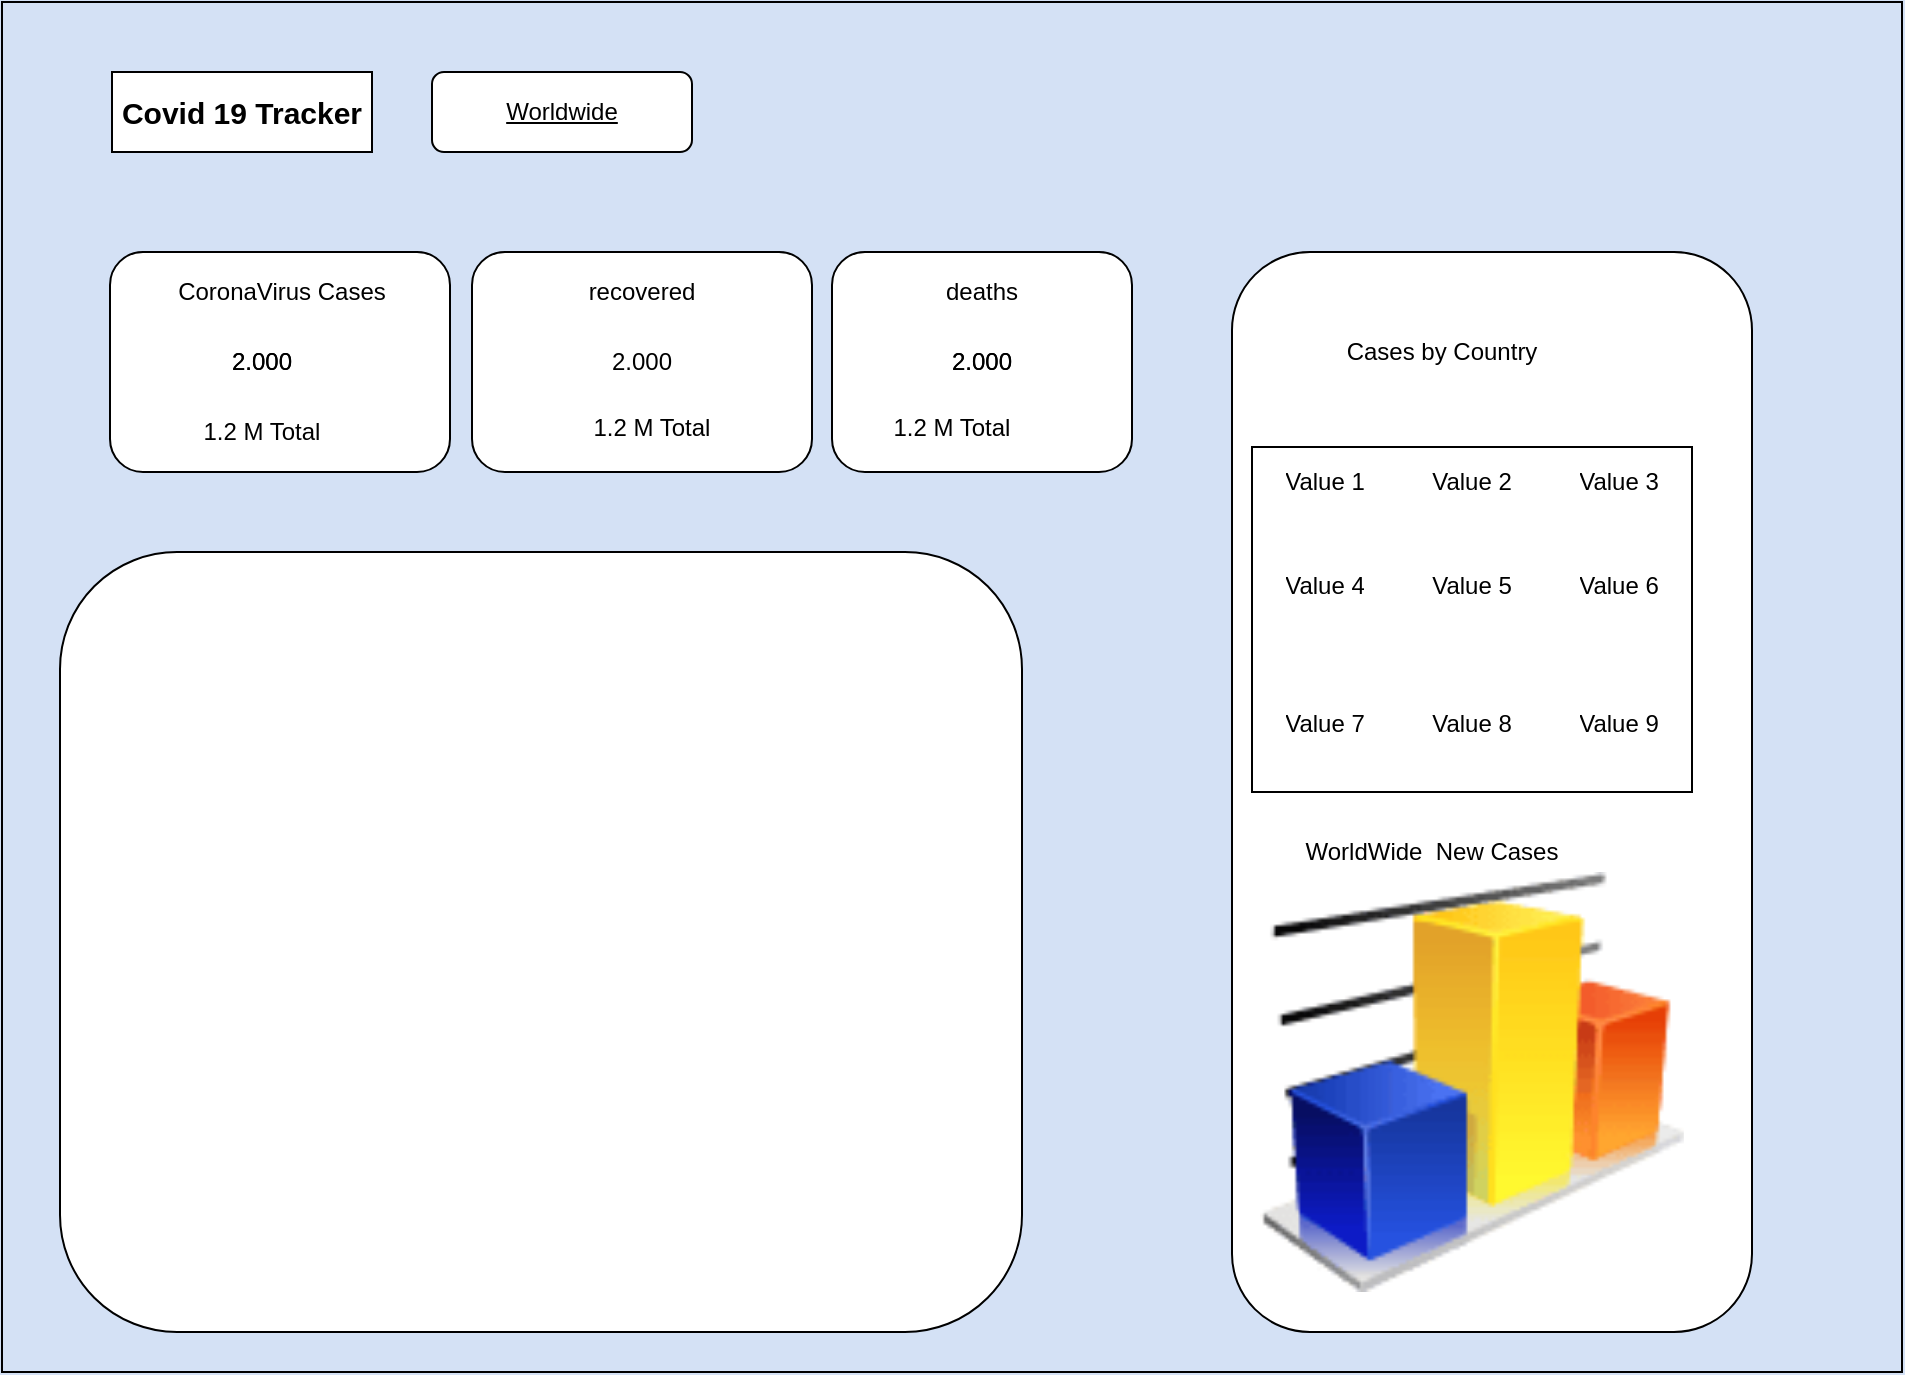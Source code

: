 <mxfile version="14.1.7" type="github">
  <diagram id="C5RBs43oDa-KdzZeNtuy" name="Page-1">
    <mxGraphModel dx="2500" dy="1096" grid="1" gridSize="10" guides="1" tooltips="1" connect="1" arrows="1" fold="1" page="1" pageScale="1" pageWidth="827" pageHeight="1169" background="#D4E1F5" math="0" shadow="0">
      <root>
        <mxCell id="WIyWlLk6GJQsqaUBKTNV-0" />
        <mxCell id="WIyWlLk6GJQsqaUBKTNV-1" parent="WIyWlLk6GJQsqaUBKTNV-0" />
        <mxCell id="MkvDkvvttbe9MnteuLk_-0" value="" style="rounded=1;whiteSpace=wrap;html=1;arcSize=0;fillColor=#D4E1F5;" vertex="1" parent="WIyWlLk6GJQsqaUBKTNV-1">
          <mxGeometry x="275" y="55" width="950" height="685" as="geometry" />
        </mxCell>
        <mxCell id="MkvDkvvttbe9MnteuLk_-1" value="&lt;font style=&quot;font-size: 15px&quot;&gt;&lt;b&gt;Covid 19 Tracker&lt;/b&gt;&lt;/font&gt;" style="rounded=0;whiteSpace=wrap;html=1;" vertex="1" parent="WIyWlLk6GJQsqaUBKTNV-1">
          <mxGeometry x="330" y="90" width="130" height="40" as="geometry" />
        </mxCell>
        <mxCell id="MkvDkvvttbe9MnteuLk_-2" value="&lt;u&gt;Worldwide&lt;/u&gt;" style="rounded=1;whiteSpace=wrap;html=1;" vertex="1" parent="WIyWlLk6GJQsqaUBKTNV-1">
          <mxGeometry x="490" y="90" width="130" height="40" as="geometry" />
        </mxCell>
        <mxCell id="MkvDkvvttbe9MnteuLk_-11" value="" style="rounded=1;whiteSpace=wrap;html=1;" vertex="1" parent="WIyWlLk6GJQsqaUBKTNV-1">
          <mxGeometry x="690" y="180" width="150" height="110" as="geometry" />
        </mxCell>
        <mxCell id="MkvDkvvttbe9MnteuLk_-12" value="CoronaVirus Cases" style="text;html=1;strokeColor=none;fillColor=none;align=center;verticalAlign=middle;whiteSpace=wrap;rounded=0;" vertex="1" parent="WIyWlLk6GJQsqaUBKTNV-1">
          <mxGeometry x="530" y="190" width="130" height="20" as="geometry" />
        </mxCell>
        <mxCell id="MkvDkvvttbe9MnteuLk_-13" value="2.000" style="text;html=1;strokeColor=none;fillColor=none;align=center;verticalAlign=middle;whiteSpace=wrap;rounded=0;" vertex="1" parent="WIyWlLk6GJQsqaUBKTNV-1">
          <mxGeometry x="540" y="225" width="40" height="20" as="geometry" />
        </mxCell>
        <mxCell id="MkvDkvvttbe9MnteuLk_-14" value="1.2 M Total" style="text;html=1;strokeColor=none;fillColor=none;align=center;verticalAlign=middle;whiteSpace=wrap;rounded=0;" vertex="1" parent="WIyWlLk6GJQsqaUBKTNV-1">
          <mxGeometry x="530" y="260" width="70" height="20" as="geometry" />
        </mxCell>
        <mxCell id="MkvDkvvttbe9MnteuLk_-15" value="CoronaVirus Cases" style="text;html=1;strokeColor=none;fillColor=none;align=center;verticalAlign=middle;whiteSpace=wrap;rounded=0;" vertex="1" parent="WIyWlLk6GJQsqaUBKTNV-1">
          <mxGeometry x="340" y="190" width="130" height="20" as="geometry" />
        </mxCell>
        <mxCell id="MkvDkvvttbe9MnteuLk_-16" value="2.000" style="text;html=1;strokeColor=none;fillColor=none;align=center;verticalAlign=middle;whiteSpace=wrap;rounded=0;" vertex="1" parent="WIyWlLk6GJQsqaUBKTNV-1">
          <mxGeometry x="350" y="225" width="40" height="20" as="geometry" />
        </mxCell>
        <mxCell id="MkvDkvvttbe9MnteuLk_-17" value="1.2 M Total" style="text;html=1;strokeColor=none;fillColor=none;align=center;verticalAlign=middle;whiteSpace=wrap;rounded=0;" vertex="1" parent="WIyWlLk6GJQsqaUBKTNV-1">
          <mxGeometry x="340" y="260" width="70" height="20" as="geometry" />
        </mxCell>
        <mxCell id="MkvDkvvttbe9MnteuLk_-18" value="" style="rounded=1;whiteSpace=wrap;html=1;" vertex="1" parent="WIyWlLk6GJQsqaUBKTNV-1">
          <mxGeometry x="510" y="180" width="170" height="110" as="geometry" />
        </mxCell>
        <mxCell id="MkvDkvvttbe9MnteuLk_-20" value="recovered" style="text;html=1;strokeColor=none;fillColor=none;align=center;verticalAlign=middle;whiteSpace=wrap;rounded=0;" vertex="1" parent="WIyWlLk6GJQsqaUBKTNV-1">
          <mxGeometry x="530" y="190" width="130" height="20" as="geometry" />
        </mxCell>
        <mxCell id="MkvDkvvttbe9MnteuLk_-22" value="2.000" style="text;html=1;strokeColor=none;fillColor=none;align=center;verticalAlign=middle;whiteSpace=wrap;rounded=0;" vertex="1" parent="WIyWlLk6GJQsqaUBKTNV-1">
          <mxGeometry x="575" y="225" width="40" height="20" as="geometry" />
        </mxCell>
        <mxCell id="MkvDkvvttbe9MnteuLk_-23" value="1.2 M Total" style="text;html=1;strokeColor=none;fillColor=none;align=center;verticalAlign=middle;whiteSpace=wrap;rounded=0;" vertex="1" parent="WIyWlLk6GJQsqaUBKTNV-1">
          <mxGeometry x="565" y="257.5" width="70" height="20" as="geometry" />
        </mxCell>
        <mxCell id="MkvDkvvttbe9MnteuLk_-24" value="deaths" style="text;html=1;strokeColor=none;fillColor=none;align=center;verticalAlign=middle;whiteSpace=wrap;rounded=0;" vertex="1" parent="WIyWlLk6GJQsqaUBKTNV-1">
          <mxGeometry x="700" y="190" width="130" height="20" as="geometry" />
        </mxCell>
        <mxCell id="MkvDkvvttbe9MnteuLk_-25" value="2.000" style="text;html=1;strokeColor=none;fillColor=none;align=center;verticalAlign=middle;whiteSpace=wrap;rounded=0;" vertex="1" parent="WIyWlLk6GJQsqaUBKTNV-1">
          <mxGeometry x="745" y="225" width="40" height="20" as="geometry" />
        </mxCell>
        <mxCell id="MkvDkvvttbe9MnteuLk_-26" value="2.000" style="text;html=1;strokeColor=none;fillColor=none;align=center;verticalAlign=middle;whiteSpace=wrap;rounded=0;" vertex="1" parent="WIyWlLk6GJQsqaUBKTNV-1">
          <mxGeometry x="745" y="225" width="40" height="20" as="geometry" />
        </mxCell>
        <mxCell id="MkvDkvvttbe9MnteuLk_-27" value="1.2 M Total" style="text;html=1;strokeColor=none;fillColor=none;align=center;verticalAlign=middle;whiteSpace=wrap;rounded=0;" vertex="1" parent="WIyWlLk6GJQsqaUBKTNV-1">
          <mxGeometry x="715" y="257.5" width="70" height="20" as="geometry" />
        </mxCell>
        <mxCell id="MkvDkvvttbe9MnteuLk_-29" value="" style="rounded=1;whiteSpace=wrap;html=1;" vertex="1" parent="WIyWlLk6GJQsqaUBKTNV-1">
          <mxGeometry x="329" y="180" width="170" height="110" as="geometry" />
        </mxCell>
        <mxCell id="MkvDkvvttbe9MnteuLk_-30" value="CoronaVirus Cases" style="text;html=1;strokeColor=none;fillColor=none;align=center;verticalAlign=middle;whiteSpace=wrap;rounded=0;" vertex="1" parent="WIyWlLk6GJQsqaUBKTNV-1">
          <mxGeometry x="350" y="190" width="130" height="20" as="geometry" />
        </mxCell>
        <mxCell id="MkvDkvvttbe9MnteuLk_-31" value="2.000" style="text;html=1;strokeColor=none;fillColor=none;align=center;verticalAlign=middle;whiteSpace=wrap;rounded=0;" vertex="1" parent="WIyWlLk6GJQsqaUBKTNV-1">
          <mxGeometry x="385" y="225" width="40" height="20" as="geometry" />
        </mxCell>
        <mxCell id="MkvDkvvttbe9MnteuLk_-32" value="2.000" style="text;html=1;strokeColor=none;fillColor=none;align=center;verticalAlign=middle;whiteSpace=wrap;rounded=0;" vertex="1" parent="WIyWlLk6GJQsqaUBKTNV-1">
          <mxGeometry x="385" y="225" width="40" height="20" as="geometry" />
        </mxCell>
        <mxCell id="MkvDkvvttbe9MnteuLk_-33" value="1.2 M Total" style="text;html=1;strokeColor=none;fillColor=none;align=center;verticalAlign=middle;whiteSpace=wrap;rounded=0;" vertex="1" parent="WIyWlLk6GJQsqaUBKTNV-1">
          <mxGeometry x="370" y="260" width="70" height="20" as="geometry" />
        </mxCell>
        <mxCell id="MkvDkvvttbe9MnteuLk_-34" value="" style="rounded=1;whiteSpace=wrap;html=1;" vertex="1" parent="WIyWlLk6GJQsqaUBKTNV-1">
          <mxGeometry x="304" y="330" width="481" height="390" as="geometry" />
        </mxCell>
        <mxCell id="MkvDkvvttbe9MnteuLk_-35" value="" style="shape=image;html=1;verticalAlign=top;verticalLabelPosition=bottom;labelBackgroundColor=#ffffff;imageAspect=0;aspect=fixed;image=https://cdn2.iconfinder.com/data/icons/social-media-2259/512/google-128.png" vertex="1" parent="WIyWlLk6GJQsqaUBKTNV-1">
          <mxGeometry x="452" y="450" width="128" height="128" as="geometry" />
        </mxCell>
        <mxCell id="MkvDkvvttbe9MnteuLk_-36" value="" style="rounded=1;whiteSpace=wrap;html=1;" vertex="1" parent="WIyWlLk6GJQsqaUBKTNV-1">
          <mxGeometry x="890" y="180" width="260" height="540" as="geometry" />
        </mxCell>
        <mxCell id="MkvDkvvttbe9MnteuLk_-37" value="" style="image;html=1;image=img/lib/clip_art/finance/Graph_128x128.png" vertex="1" parent="WIyWlLk6GJQsqaUBKTNV-1">
          <mxGeometry x="900" y="490" width="220" height="210" as="geometry" />
        </mxCell>
        <mxCell id="MkvDkvvttbe9MnteuLk_-39" value="Cases by Country" style="text;html=1;strokeColor=none;fillColor=none;align=center;verticalAlign=middle;whiteSpace=wrap;rounded=0;" vertex="1" parent="WIyWlLk6GJQsqaUBKTNV-1">
          <mxGeometry x="920" y="220" width="150" height="20" as="geometry" />
        </mxCell>
        <mxCell id="MkvDkvvttbe9MnteuLk_-40" value="WorldWide&amp;nbsp; New Cases" style="text;html=1;strokeColor=none;fillColor=none;align=center;verticalAlign=middle;whiteSpace=wrap;rounded=0;" vertex="1" parent="WIyWlLk6GJQsqaUBKTNV-1">
          <mxGeometry x="920" y="470" width="140" height="20" as="geometry" />
        </mxCell>
        <mxCell id="MkvDkvvttbe9MnteuLk_-51" value="" style="shape=table;html=1;whiteSpace=wrap;startSize=0;container=1;collapsible=0;childLayout=tableLayout;columnLines=0;rowLines=0;fillColor=none;" vertex="1" parent="WIyWlLk6GJQsqaUBKTNV-1">
          <mxGeometry x="900" y="277.5" width="220" height="172.5" as="geometry" />
        </mxCell>
        <mxCell id="MkvDkvvttbe9MnteuLk_-52" value="" style="shape=partialRectangle;html=1;whiteSpace=wrap;collapsible=0;dropTarget=0;pointerEvents=0;fillColor=none;top=0;left=0;bottom=0;right=0;points=[[0,0.5],[1,0.5]];portConstraint=eastwest;" vertex="1" parent="MkvDkvvttbe9MnteuLk_-51">
          <mxGeometry width="220" height="35" as="geometry" />
        </mxCell>
        <mxCell id="MkvDkvvttbe9MnteuLk_-53" value="Value 1" style="shape=partialRectangle;html=1;whiteSpace=wrap;connectable=0;fillColor=none;top=0;left=0;bottom=0;right=0;overflow=hidden;" vertex="1" parent="MkvDkvvttbe9MnteuLk_-52">
          <mxGeometry width="73" height="35" as="geometry" />
        </mxCell>
        <mxCell id="MkvDkvvttbe9MnteuLk_-54" value="Value 2" style="shape=partialRectangle;html=1;whiteSpace=wrap;connectable=0;fillColor=none;top=0;left=0;bottom=0;right=0;overflow=hidden;" vertex="1" parent="MkvDkvvttbe9MnteuLk_-52">
          <mxGeometry x="73" width="74" height="35" as="geometry" />
        </mxCell>
        <mxCell id="MkvDkvvttbe9MnteuLk_-55" value="Value 3" style="shape=partialRectangle;html=1;whiteSpace=wrap;connectable=0;fillColor=none;top=0;left=0;bottom=0;right=0;overflow=hidden;" vertex="1" parent="MkvDkvvttbe9MnteuLk_-52">
          <mxGeometry x="147" width="73" height="35" as="geometry" />
        </mxCell>
        <mxCell id="MkvDkvvttbe9MnteuLk_-56" value="" style="shape=partialRectangle;html=1;whiteSpace=wrap;collapsible=0;dropTarget=0;pointerEvents=0;fillColor=none;top=0;left=0;bottom=0;right=0;points=[[0,0.5],[1,0.5]];portConstraint=eastwest;" vertex="1" parent="MkvDkvvttbe9MnteuLk_-51">
          <mxGeometry y="35" width="220" height="69" as="geometry" />
        </mxCell>
        <mxCell id="MkvDkvvttbe9MnteuLk_-57" value="Value 4" style="shape=partialRectangle;html=1;whiteSpace=wrap;connectable=0;fillColor=none;top=0;left=0;bottom=0;right=0;overflow=hidden;" vertex="1" parent="MkvDkvvttbe9MnteuLk_-56">
          <mxGeometry width="73" height="69" as="geometry" />
        </mxCell>
        <mxCell id="MkvDkvvttbe9MnteuLk_-58" value="Value 5" style="shape=partialRectangle;html=1;whiteSpace=wrap;connectable=0;fillColor=none;top=0;left=0;bottom=0;right=0;overflow=hidden;" vertex="1" parent="MkvDkvvttbe9MnteuLk_-56">
          <mxGeometry x="73" width="74" height="69" as="geometry" />
        </mxCell>
        <mxCell id="MkvDkvvttbe9MnteuLk_-59" value="Value 6" style="shape=partialRectangle;html=1;whiteSpace=wrap;connectable=0;fillColor=none;top=0;left=0;bottom=0;right=0;overflow=hidden;" vertex="1" parent="MkvDkvvttbe9MnteuLk_-56">
          <mxGeometry x="147" width="73" height="69" as="geometry" />
        </mxCell>
        <mxCell id="MkvDkvvttbe9MnteuLk_-60" value="" style="shape=partialRectangle;html=1;whiteSpace=wrap;collapsible=0;dropTarget=0;pointerEvents=0;fillColor=none;top=0;left=0;bottom=0;right=0;points=[[0,0.5],[1,0.5]];portConstraint=eastwest;" vertex="1" parent="MkvDkvvttbe9MnteuLk_-51">
          <mxGeometry y="104" width="220" height="69" as="geometry" />
        </mxCell>
        <mxCell id="MkvDkvvttbe9MnteuLk_-61" value="Value 7" style="shape=partialRectangle;html=1;whiteSpace=wrap;connectable=0;fillColor=none;top=0;left=0;bottom=0;right=0;overflow=hidden;" vertex="1" parent="MkvDkvvttbe9MnteuLk_-60">
          <mxGeometry width="73" height="69" as="geometry" />
        </mxCell>
        <mxCell id="MkvDkvvttbe9MnteuLk_-62" value="Value 8" style="shape=partialRectangle;html=1;whiteSpace=wrap;connectable=0;fillColor=none;top=0;left=0;bottom=0;right=0;overflow=hidden;" vertex="1" parent="MkvDkvvttbe9MnteuLk_-60">
          <mxGeometry x="73" width="74" height="69" as="geometry" />
        </mxCell>
        <mxCell id="MkvDkvvttbe9MnteuLk_-63" value="Value 9" style="shape=partialRectangle;html=1;whiteSpace=wrap;connectable=0;fillColor=none;top=0;left=0;bottom=0;right=0;overflow=hidden;" vertex="1" parent="MkvDkvvttbe9MnteuLk_-60">
          <mxGeometry x="147" width="73" height="69" as="geometry" />
        </mxCell>
      </root>
    </mxGraphModel>
  </diagram>
</mxfile>
